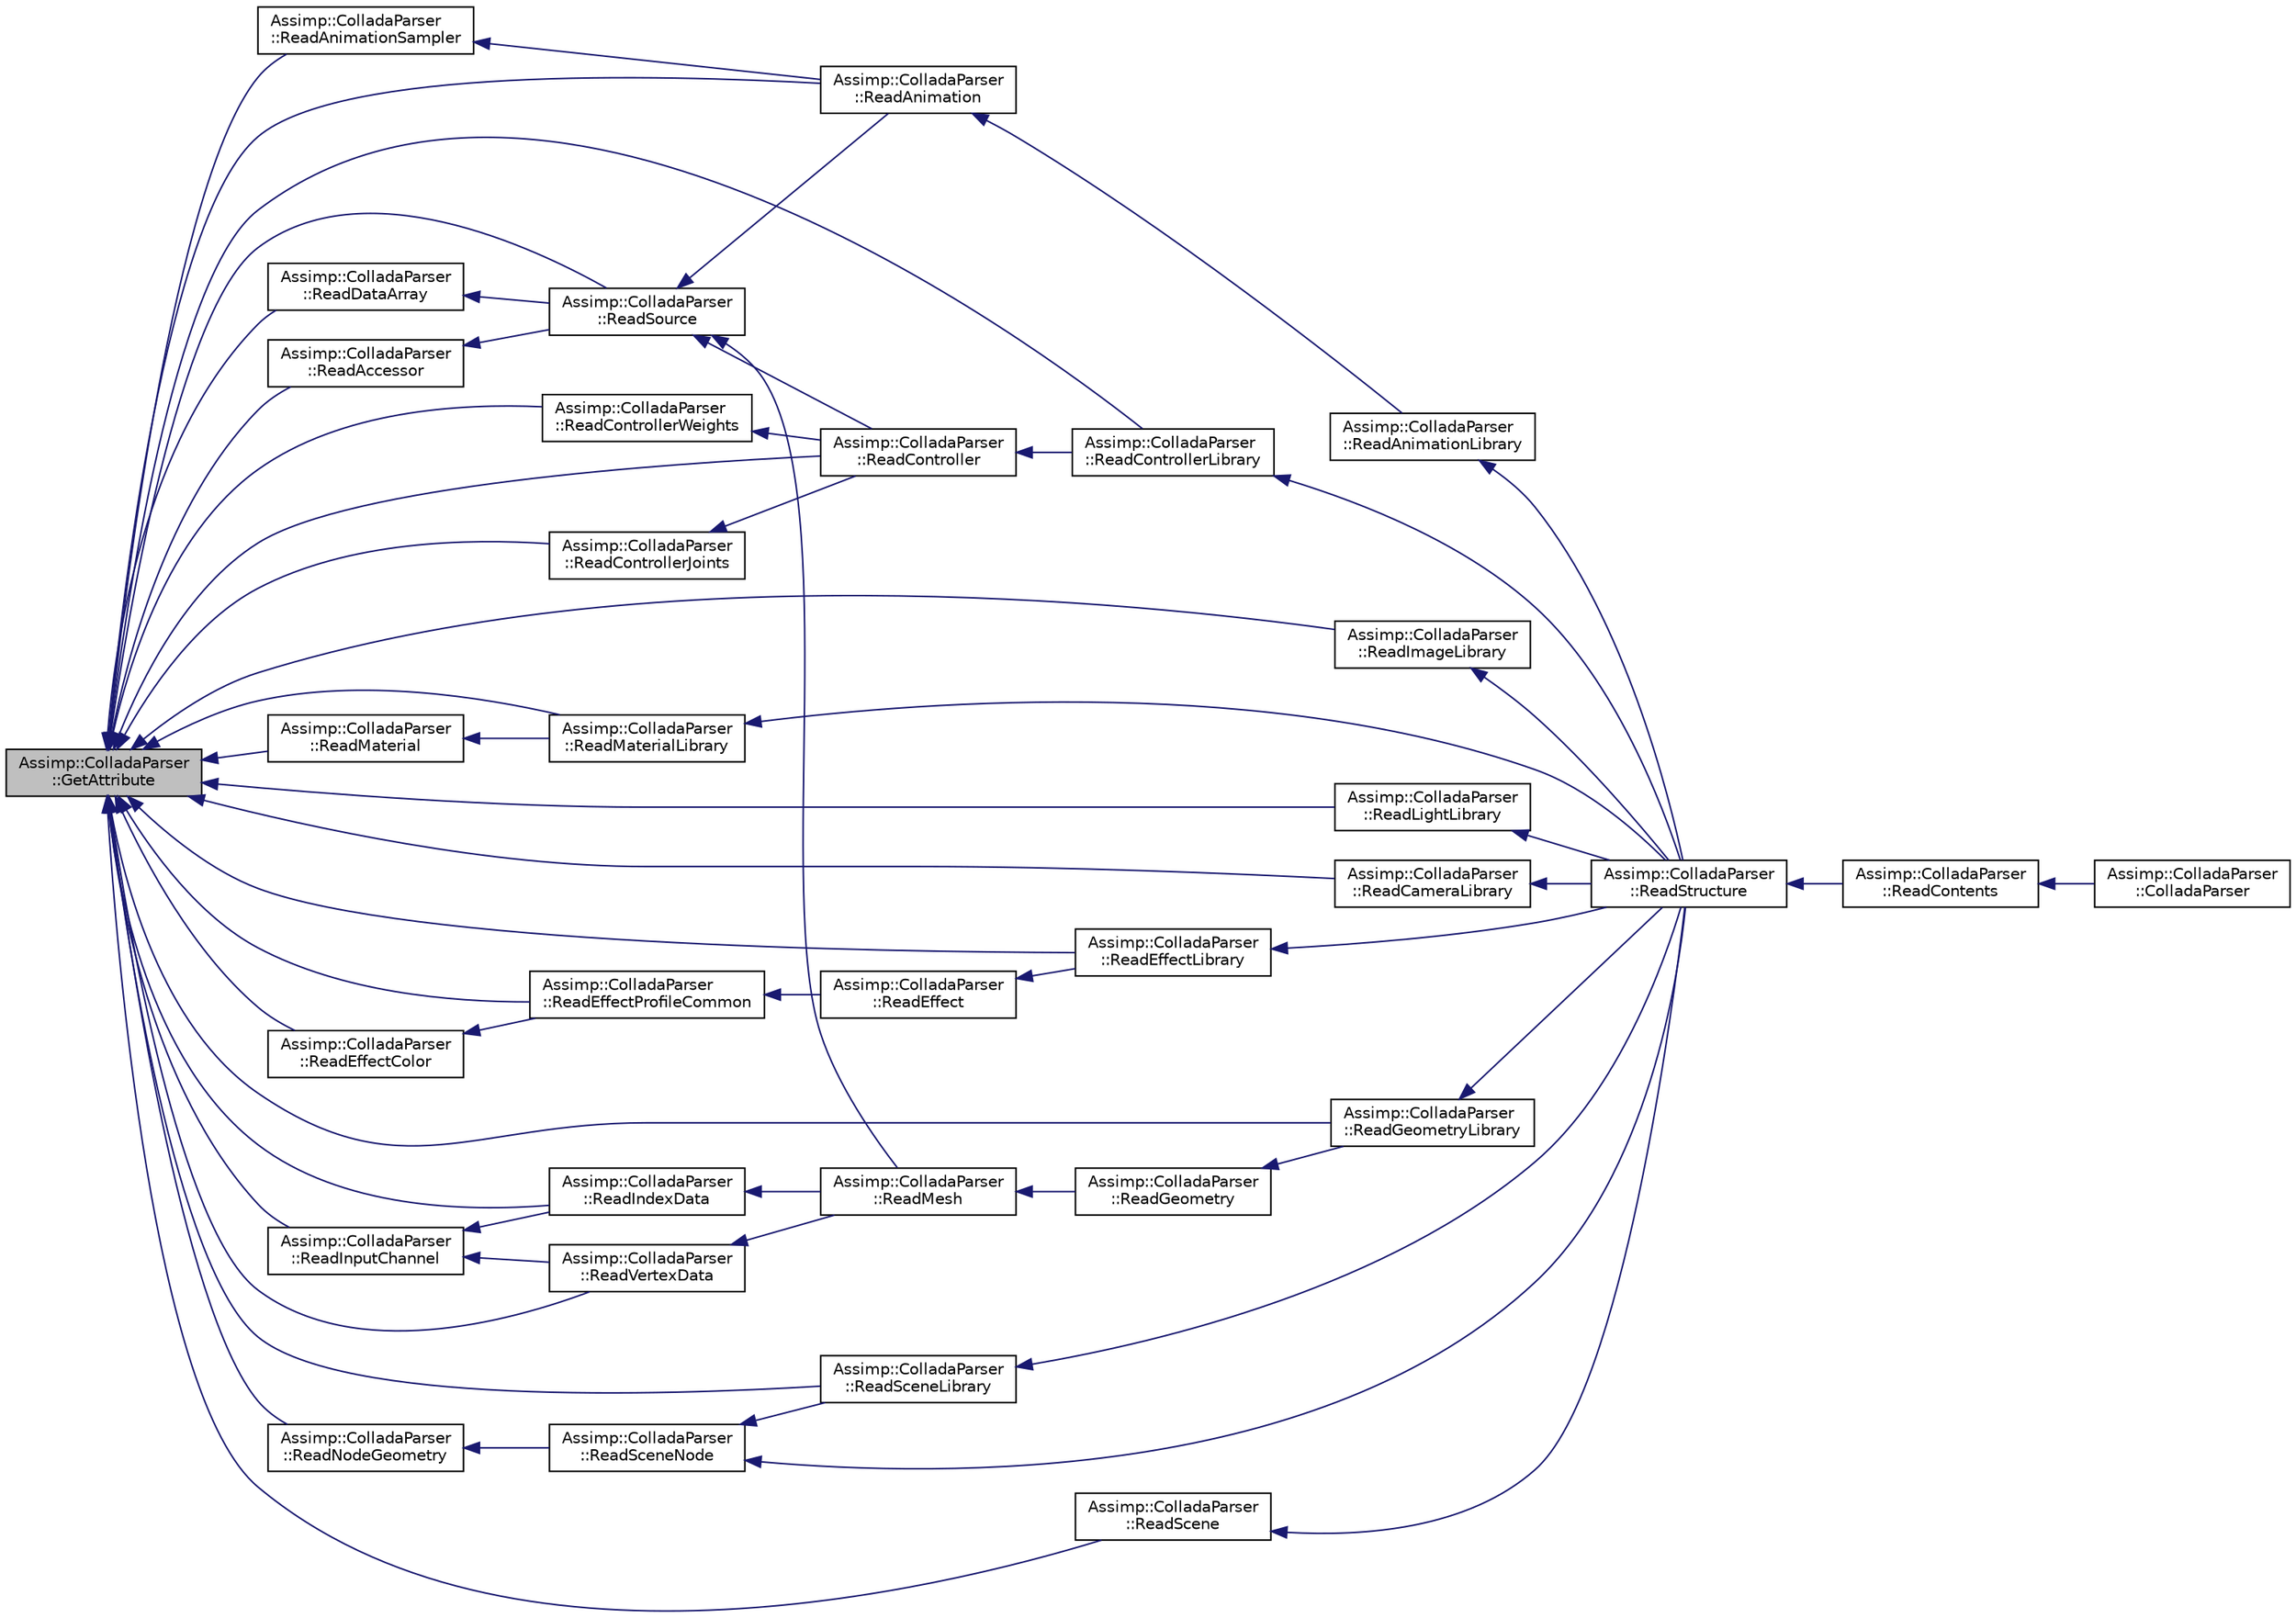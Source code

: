 digraph "Assimp::ColladaParser::GetAttribute"
{
  edge [fontname="Helvetica",fontsize="10",labelfontname="Helvetica",labelfontsize="10"];
  node [fontname="Helvetica",fontsize="10",shape=record];
  rankdir="LR";
  Node1 [label="Assimp::ColladaParser\l::GetAttribute",height=0.2,width=0.4,color="black", fillcolor="grey75", style="filled", fontcolor="black"];
  Node1 -> Node2 [dir="back",color="midnightblue",fontsize="10",style="solid",fontname="Helvetica"];
  Node2 [label="Assimp::ColladaParser\l::ReadAnimation",height=0.2,width=0.4,color="black", fillcolor="white", style="filled",URL="$class_assimp_1_1_collada_parser.html#a3e3e2256d45f3a5aac3faa0bdcabdae1"];
  Node2 -> Node3 [dir="back",color="midnightblue",fontsize="10",style="solid",fontname="Helvetica"];
  Node3 [label="Assimp::ColladaParser\l::ReadAnimationLibrary",height=0.2,width=0.4,color="black", fillcolor="white", style="filled",URL="$class_assimp_1_1_collada_parser.html#ab75c82efe19ef5277cf117d01d88ea67"];
  Node3 -> Node4 [dir="back",color="midnightblue",fontsize="10",style="solid",fontname="Helvetica"];
  Node4 [label="Assimp::ColladaParser\l::ReadStructure",height=0.2,width=0.4,color="black", fillcolor="white", style="filled",URL="$class_assimp_1_1_collada_parser.html#a33b811a5865cf91cdbb264c49e2c05ae"];
  Node4 -> Node5 [dir="back",color="midnightblue",fontsize="10",style="solid",fontname="Helvetica"];
  Node5 [label="Assimp::ColladaParser\l::ReadContents",height=0.2,width=0.4,color="black", fillcolor="white", style="filled",URL="$class_assimp_1_1_collada_parser.html#a1744f170a70bdbfbe6a3877a570f7546"];
  Node5 -> Node6 [dir="back",color="midnightblue",fontsize="10",style="solid",fontname="Helvetica"];
  Node6 [label="Assimp::ColladaParser\l::ColladaParser",height=0.2,width=0.4,color="black", fillcolor="white", style="filled",URL="$class_assimp_1_1_collada_parser.html#a1567efb45f7129a79e9c93a782338b37"];
  Node1 -> Node7 [dir="back",color="midnightblue",fontsize="10",style="solid",fontname="Helvetica"];
  Node7 [label="Assimp::ColladaParser\l::ReadAnimationSampler",height=0.2,width=0.4,color="black", fillcolor="white", style="filled",URL="$class_assimp_1_1_collada_parser.html#ac10c36bcc44c65db3f903dd079c152e8"];
  Node7 -> Node2 [dir="back",color="midnightblue",fontsize="10",style="solid",fontname="Helvetica"];
  Node1 -> Node8 [dir="back",color="midnightblue",fontsize="10",style="solid",fontname="Helvetica"];
  Node8 [label="Assimp::ColladaParser\l::ReadControllerLibrary",height=0.2,width=0.4,color="black", fillcolor="white", style="filled",URL="$class_assimp_1_1_collada_parser.html#ab644409f2ae7e067459e995eccd53198"];
  Node8 -> Node4 [dir="back",color="midnightblue",fontsize="10",style="solid",fontname="Helvetica"];
  Node1 -> Node9 [dir="back",color="midnightblue",fontsize="10",style="solid",fontname="Helvetica"];
  Node9 [label="Assimp::ColladaParser\l::ReadController",height=0.2,width=0.4,color="black", fillcolor="white", style="filled",URL="$class_assimp_1_1_collada_parser.html#a613453df5e1ab0a41eea3a4507006063"];
  Node9 -> Node8 [dir="back",color="midnightblue",fontsize="10",style="solid",fontname="Helvetica"];
  Node1 -> Node10 [dir="back",color="midnightblue",fontsize="10",style="solid",fontname="Helvetica"];
  Node10 [label="Assimp::ColladaParser\l::ReadControllerJoints",height=0.2,width=0.4,color="black", fillcolor="white", style="filled",URL="$class_assimp_1_1_collada_parser.html#a280ce3573d46ec83dc8eb863089960e5"];
  Node10 -> Node9 [dir="back",color="midnightblue",fontsize="10",style="solid",fontname="Helvetica"];
  Node1 -> Node11 [dir="back",color="midnightblue",fontsize="10",style="solid",fontname="Helvetica"];
  Node11 [label="Assimp::ColladaParser\l::ReadControllerWeights",height=0.2,width=0.4,color="black", fillcolor="white", style="filled",URL="$class_assimp_1_1_collada_parser.html#a70836a0337c38cc67ddcf8c697680ab7"];
  Node11 -> Node9 [dir="back",color="midnightblue",fontsize="10",style="solid",fontname="Helvetica"];
  Node1 -> Node12 [dir="back",color="midnightblue",fontsize="10",style="solid",fontname="Helvetica"];
  Node12 [label="Assimp::ColladaParser\l::ReadImageLibrary",height=0.2,width=0.4,color="black", fillcolor="white", style="filled",URL="$class_assimp_1_1_collada_parser.html#a41c9d5f640ea750fa7385fbec6ee98ad"];
  Node12 -> Node4 [dir="back",color="midnightblue",fontsize="10",style="solid",fontname="Helvetica"];
  Node1 -> Node13 [dir="back",color="midnightblue",fontsize="10",style="solid",fontname="Helvetica"];
  Node13 [label="Assimp::ColladaParser\l::ReadMaterialLibrary",height=0.2,width=0.4,color="black", fillcolor="white", style="filled",URL="$class_assimp_1_1_collada_parser.html#ab2b90003b26f3a5b3537625f6a754508"];
  Node13 -> Node4 [dir="back",color="midnightblue",fontsize="10",style="solid",fontname="Helvetica"];
  Node1 -> Node14 [dir="back",color="midnightblue",fontsize="10",style="solid",fontname="Helvetica"];
  Node14 [label="Assimp::ColladaParser\l::ReadLightLibrary",height=0.2,width=0.4,color="black", fillcolor="white", style="filled",URL="$class_assimp_1_1_collada_parser.html#a3ed3dbf44b1cff5bef102b650af346e6"];
  Node14 -> Node4 [dir="back",color="midnightblue",fontsize="10",style="solid",fontname="Helvetica"];
  Node1 -> Node15 [dir="back",color="midnightblue",fontsize="10",style="solid",fontname="Helvetica"];
  Node15 [label="Assimp::ColladaParser\l::ReadCameraLibrary",height=0.2,width=0.4,color="black", fillcolor="white", style="filled",URL="$class_assimp_1_1_collada_parser.html#ad71f311f965c39f935a80b6dcac5dfdb"];
  Node15 -> Node4 [dir="back",color="midnightblue",fontsize="10",style="solid",fontname="Helvetica"];
  Node1 -> Node16 [dir="back",color="midnightblue",fontsize="10",style="solid",fontname="Helvetica"];
  Node16 [label="Assimp::ColladaParser\l::ReadMaterial",height=0.2,width=0.4,color="black", fillcolor="white", style="filled",URL="$class_assimp_1_1_collada_parser.html#a0fa365cfc4907a9b3ffe8a0ca119fb5f"];
  Node16 -> Node13 [dir="back",color="midnightblue",fontsize="10",style="solid",fontname="Helvetica"];
  Node1 -> Node17 [dir="back",color="midnightblue",fontsize="10",style="solid",fontname="Helvetica"];
  Node17 [label="Assimp::ColladaParser\l::ReadEffectLibrary",height=0.2,width=0.4,color="black", fillcolor="white", style="filled",URL="$class_assimp_1_1_collada_parser.html#a39a241eb37d2b45fe1b04cfb755b4afc"];
  Node17 -> Node4 [dir="back",color="midnightblue",fontsize="10",style="solid",fontname="Helvetica"];
  Node1 -> Node18 [dir="back",color="midnightblue",fontsize="10",style="solid",fontname="Helvetica"];
  Node18 [label="Assimp::ColladaParser\l::ReadEffectProfileCommon",height=0.2,width=0.4,color="black", fillcolor="white", style="filled",URL="$class_assimp_1_1_collada_parser.html#ae2970e21c607b0f6b9fe42c8536f0442"];
  Node18 -> Node19 [dir="back",color="midnightblue",fontsize="10",style="solid",fontname="Helvetica"];
  Node19 [label="Assimp::ColladaParser\l::ReadEffect",height=0.2,width=0.4,color="black", fillcolor="white", style="filled",URL="$class_assimp_1_1_collada_parser.html#a64921d31969c8c90729ecafcdc8d1cbb"];
  Node19 -> Node17 [dir="back",color="midnightblue",fontsize="10",style="solid",fontname="Helvetica"];
  Node1 -> Node20 [dir="back",color="midnightblue",fontsize="10",style="solid",fontname="Helvetica"];
  Node20 [label="Assimp::ColladaParser\l::ReadEffectColor",height=0.2,width=0.4,color="black", fillcolor="white", style="filled",URL="$class_assimp_1_1_collada_parser.html#ac612c933ce6683da5eec958a76a31ca2"];
  Node20 -> Node18 [dir="back",color="midnightblue",fontsize="10",style="solid",fontname="Helvetica"];
  Node1 -> Node21 [dir="back",color="midnightblue",fontsize="10",style="solid",fontname="Helvetica"];
  Node21 [label="Assimp::ColladaParser\l::ReadGeometryLibrary",height=0.2,width=0.4,color="black", fillcolor="white", style="filled",URL="$class_assimp_1_1_collada_parser.html#aeab10c144dadce3626ab2d8432def349"];
  Node21 -> Node4 [dir="back",color="midnightblue",fontsize="10",style="solid",fontname="Helvetica"];
  Node1 -> Node22 [dir="back",color="midnightblue",fontsize="10",style="solid",fontname="Helvetica"];
  Node22 [label="Assimp::ColladaParser\l::ReadSource",height=0.2,width=0.4,color="black", fillcolor="white", style="filled",URL="$class_assimp_1_1_collada_parser.html#ae0fa33fc8ea21a024f47c3712ee51739"];
  Node22 -> Node2 [dir="back",color="midnightblue",fontsize="10",style="solid",fontname="Helvetica"];
  Node22 -> Node9 [dir="back",color="midnightblue",fontsize="10",style="solid",fontname="Helvetica"];
  Node22 -> Node23 [dir="back",color="midnightblue",fontsize="10",style="solid",fontname="Helvetica"];
  Node23 [label="Assimp::ColladaParser\l::ReadMesh",height=0.2,width=0.4,color="black", fillcolor="white", style="filled",URL="$class_assimp_1_1_collada_parser.html#acc839aeae53ac30f89bf23d8640e1d7c"];
  Node23 -> Node24 [dir="back",color="midnightblue",fontsize="10",style="solid",fontname="Helvetica"];
  Node24 [label="Assimp::ColladaParser\l::ReadGeometry",height=0.2,width=0.4,color="black", fillcolor="white", style="filled",URL="$class_assimp_1_1_collada_parser.html#a516dbc59dcabe1474e3b802d13eac8e1"];
  Node24 -> Node21 [dir="back",color="midnightblue",fontsize="10",style="solid",fontname="Helvetica"];
  Node1 -> Node25 [dir="back",color="midnightblue",fontsize="10",style="solid",fontname="Helvetica"];
  Node25 [label="Assimp::ColladaParser\l::ReadDataArray",height=0.2,width=0.4,color="black", fillcolor="white", style="filled",URL="$class_assimp_1_1_collada_parser.html#a33ce4f10dac72f4803668d921b7171b3"];
  Node25 -> Node22 [dir="back",color="midnightblue",fontsize="10",style="solid",fontname="Helvetica"];
  Node1 -> Node26 [dir="back",color="midnightblue",fontsize="10",style="solid",fontname="Helvetica"];
  Node26 [label="Assimp::ColladaParser\l::ReadAccessor",height=0.2,width=0.4,color="black", fillcolor="white", style="filled",URL="$class_assimp_1_1_collada_parser.html#a64ca79301f9a34d8ea3fbb6f0c52ff7c"];
  Node26 -> Node22 [dir="back",color="midnightblue",fontsize="10",style="solid",fontname="Helvetica"];
  Node1 -> Node27 [dir="back",color="midnightblue",fontsize="10",style="solid",fontname="Helvetica"];
  Node27 [label="Assimp::ColladaParser\l::ReadVertexData",height=0.2,width=0.4,color="black", fillcolor="white", style="filled",URL="$class_assimp_1_1_collada_parser.html#a2035fdc6f9e56163b0f8a461e80dd5d8"];
  Node27 -> Node23 [dir="back",color="midnightblue",fontsize="10",style="solid",fontname="Helvetica"];
  Node1 -> Node28 [dir="back",color="midnightblue",fontsize="10",style="solid",fontname="Helvetica"];
  Node28 [label="Assimp::ColladaParser\l::ReadIndexData",height=0.2,width=0.4,color="black", fillcolor="white", style="filled",URL="$class_assimp_1_1_collada_parser.html#a61108ba6075e2b2d90eea18eb7fbdb7f"];
  Node28 -> Node23 [dir="back",color="midnightblue",fontsize="10",style="solid",fontname="Helvetica"];
  Node1 -> Node29 [dir="back",color="midnightblue",fontsize="10",style="solid",fontname="Helvetica"];
  Node29 [label="Assimp::ColladaParser\l::ReadInputChannel",height=0.2,width=0.4,color="black", fillcolor="white", style="filled",URL="$class_assimp_1_1_collada_parser.html#affc8d77d8f7f71cb5bc86cb1306f5614"];
  Node29 -> Node27 [dir="back",color="midnightblue",fontsize="10",style="solid",fontname="Helvetica"];
  Node29 -> Node28 [dir="back",color="midnightblue",fontsize="10",style="solid",fontname="Helvetica"];
  Node1 -> Node30 [dir="back",color="midnightblue",fontsize="10",style="solid",fontname="Helvetica"];
  Node30 [label="Assimp::ColladaParser\l::ReadSceneLibrary",height=0.2,width=0.4,color="black", fillcolor="white", style="filled",URL="$class_assimp_1_1_collada_parser.html#a752dff96135606767463d3bc1097ef5b"];
  Node30 -> Node4 [dir="back",color="midnightblue",fontsize="10",style="solid",fontname="Helvetica"];
  Node1 -> Node31 [dir="back",color="midnightblue",fontsize="10",style="solid",fontname="Helvetica"];
  Node31 [label="Assimp::ColladaParser\l::ReadNodeGeometry",height=0.2,width=0.4,color="black", fillcolor="white", style="filled",URL="$class_assimp_1_1_collada_parser.html#ac35b135870cf8339a9e91b9ac48d153b"];
  Node31 -> Node32 [dir="back",color="midnightblue",fontsize="10",style="solid",fontname="Helvetica"];
  Node32 [label="Assimp::ColladaParser\l::ReadSceneNode",height=0.2,width=0.4,color="black", fillcolor="white", style="filled",URL="$class_assimp_1_1_collada_parser.html#a7d056e872b37fa305b2bd654b33798c3"];
  Node32 -> Node4 [dir="back",color="midnightblue",fontsize="10",style="solid",fontname="Helvetica"];
  Node32 -> Node30 [dir="back",color="midnightblue",fontsize="10",style="solid",fontname="Helvetica"];
  Node1 -> Node33 [dir="back",color="midnightblue",fontsize="10",style="solid",fontname="Helvetica"];
  Node33 [label="Assimp::ColladaParser\l::ReadScene",height=0.2,width=0.4,color="black", fillcolor="white", style="filled",URL="$class_assimp_1_1_collada_parser.html#ad54b69580285d4d10d5f96a8a0c6d0a9"];
  Node33 -> Node4 [dir="back",color="midnightblue",fontsize="10",style="solid",fontname="Helvetica"];
}
